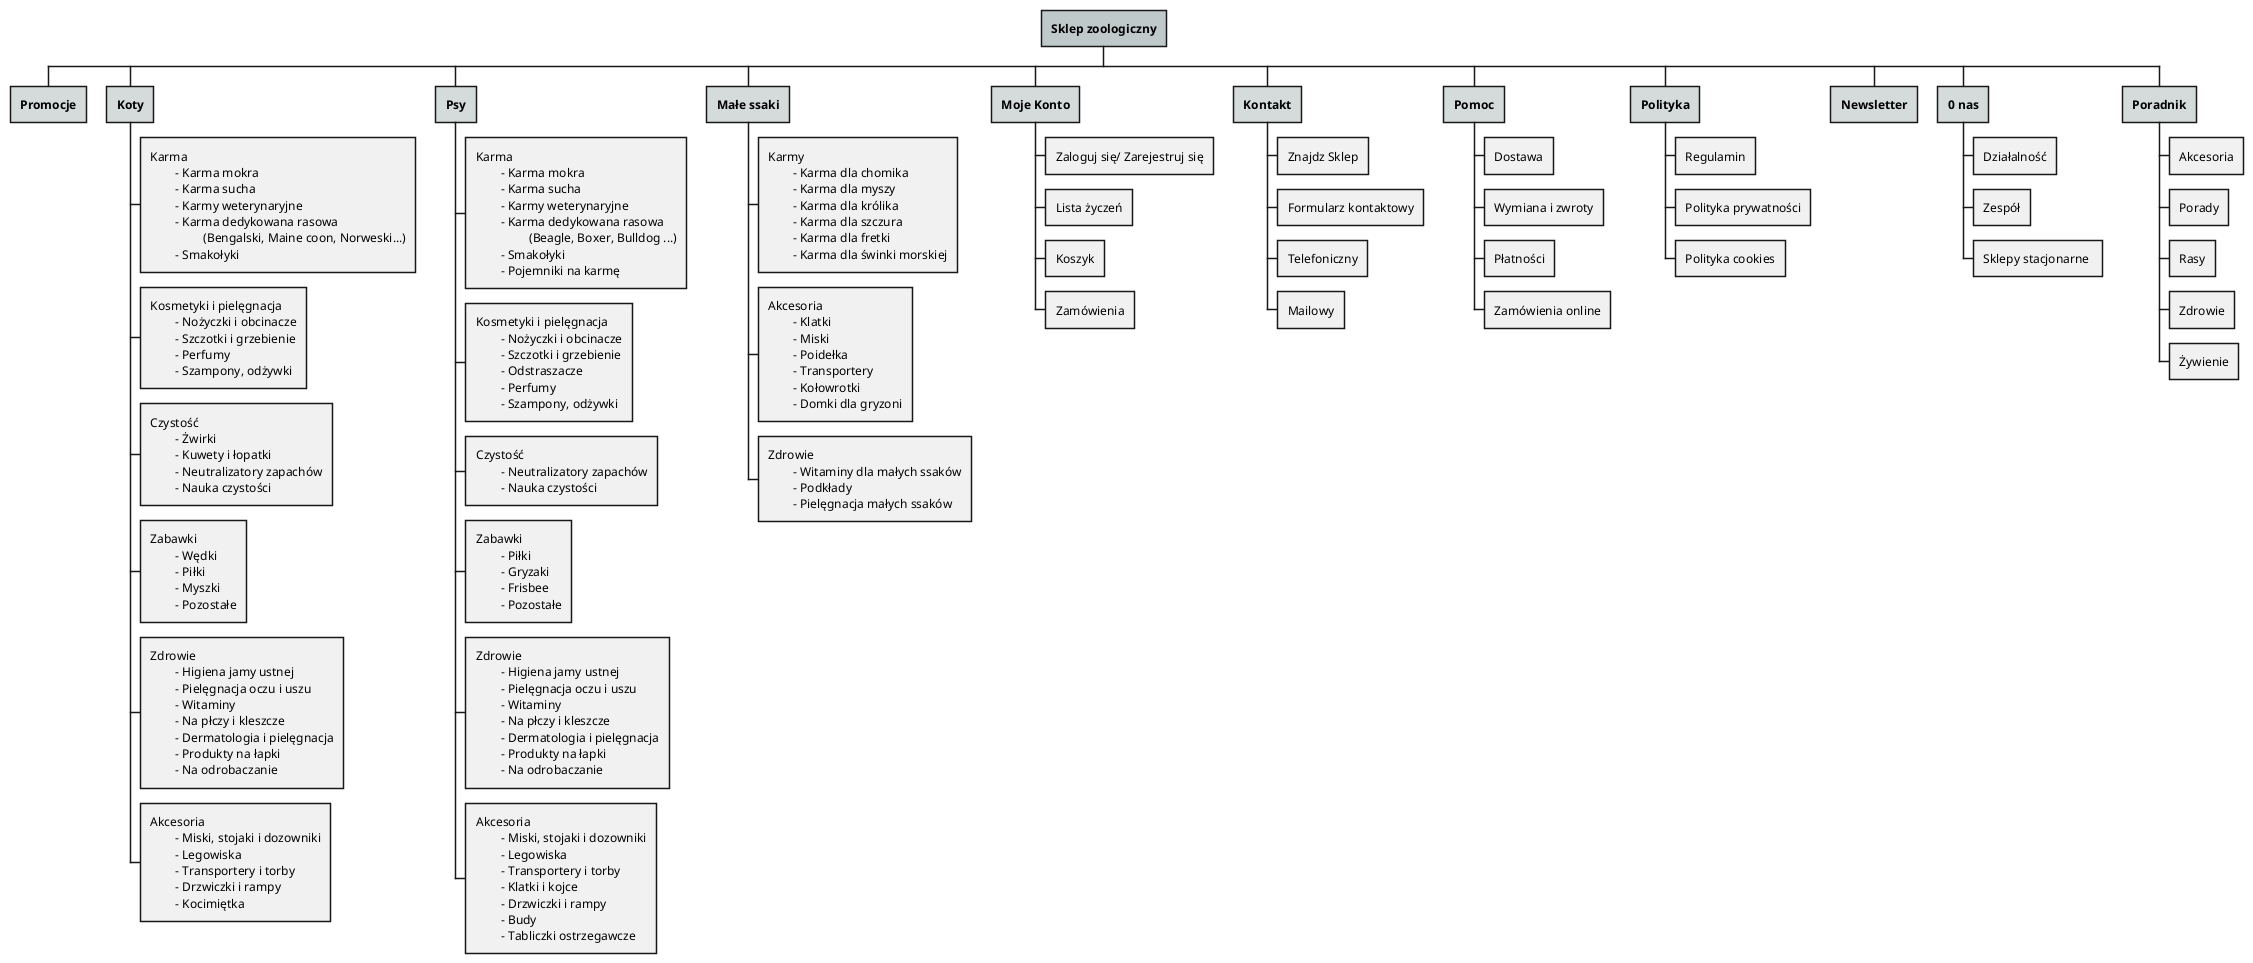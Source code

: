@startwbs menu

<style>
    .gray1{
        BackgroundColor #BFC9CA
    }
    .gray2{
        BackgroundColor #D5DBDB
    }

</style>
    

* **Sklep zoologiczny** <<gray1>>

++ **Psy** <<gray2>>
***:Karma
\t- Karma mokra
\t- Karma sucha
\t- Karmy weterynaryjne
\t- Karma dedykowana rasowa
\t\t (Beagle, Boxer, Bulldog ...)
\t- Smakołyki
\t- Pojemniki na karmę;

***:Kosmetyki i pielęgnacja
\t- Nożyczki i obcinacze
\t- Szczotki i grzebienie
\t- Odstraszacze
\t- Perfumy
\t- Szampony, odżywki;

***:Czystość
\t- Neutralizatory zapachów
\t- Nauka czystości;

***:Zabawki
\t- Piłki
\t- Gryzaki
\t- Frisbee
\t- Pozostałe;

***:Zdrowie
\t- Higiena jamy ustnej
\t- Pielęgnacja oczu i uszu
\t- Witaminy
\t- Na płczy i kleszcze
\t- Dermatologia i pielęgnacja
\t- Produkty na łapki
\t- Na odrobaczanie;

***:Akcesoria
\t- Miski, stojaki i dozowniki
\t- Legowiska
\t- Transportery i torby
\t- Klatki i kojce
\t- Drzwiczki i rampy
\t- Budy
\t- Tabliczki ostrzegawcze;

-- **Koty** <<gray2>>
***:Karma
\t- Karma mokra
\t- Karma sucha
\t- Karmy weterynaryjne
\t- Karma dedykowana rasowa
\t\t (Bengalski, Maine coon, Norweski...)
\t- Smakołyki;

***:Kosmetyki i pielęgnacja
\t- Nożyczki i obcinacze
\t- Szczotki i grzebienie
\t- Perfumy
\t- Szampony, odżywki;

***:Czystość
\t- Żwirki
\t- Kuwety i łopatki
\t- Neutralizatory zapachów
\t- Nauka czystości;

***:Zabawki
\t- Wędki
\t- Piłki
\t- Myszki
\t- Pozostałe;

***:Zdrowie
\t- Higiena jamy ustnej
\t- Pielęgnacja oczu i uszu
\t- Witaminy
\t- Na płczy i kleszcze
\t- Dermatologia i pielęgnacja
\t- Produkty na łapki
\t- Na odrobaczanie;

***:Akcesoria
\t- Miski, stojaki i dozowniki
\t- Legowiska
\t- Transportery i torby
\t- Drzwiczki i rampy
\t- Kocimiętka;






++ **Małe ssaki**<<gray2>>

***:Karmy
\t- Karma dla chomika
\t- Karma dla myszy
\t- Karma dla królika
\t- Karma dla szczura
\t- Karma dla fretki
\t- Karma dla świnki morskiej;

***:Akcesoria
\t- Klatki
\t- Miski
\t- Poidełka
\t- Transportery
\t- Kołowrotki
\t- Domki dla gryzoni;

***:Zdrowie
\t- Witaminy dla małych ssaków
\t- Podkłady
\t- Pielęgnacja małych ssaków;

-- **Promocje**<<gray2>>

** **Moje Konto**<<gray2>>
*** Zaloguj się/ Zarejestruj się
*** Lista życzeń
*** Koszyk
*** Zamówienia

** **Kontakt** <<gray2>>
*** Znajdz Sklep
*** Formularz kontaktowy
*** Telefoniczny
*** Mailowy

** **Pomoc** <<gray2>>
*** Dostawa
*** Wymiana i zwroty
*** Płatności
*** Zamówienia online

** **Polityka** <<gray2>>
*** Regulamin
*** Polityka prywatności
*** Polityka cookies

** **Newsletter** <<gray2>>

** **0 nas** <<gray2>>
*** Działalność
*** Zespół
*** Sklepy stacjonarne 


** **Poradnik** <<gray2>>
*** Akcesoria
*** Porady
*** Rasy
*** Zdrowie
*** Żywienie
 


@endwbs